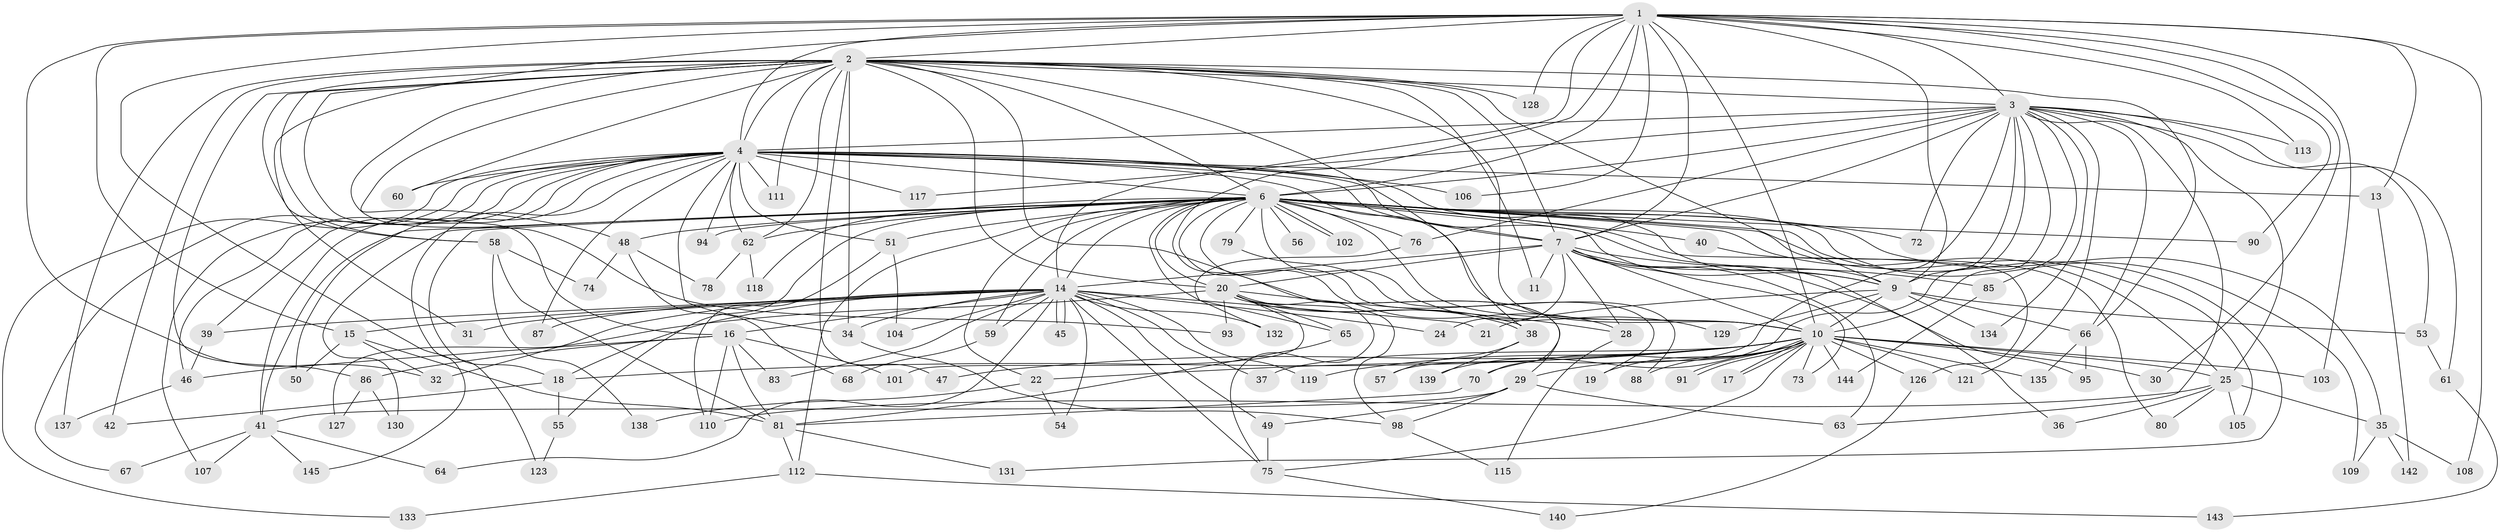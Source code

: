 // Generated by graph-tools (version 1.1) at 2025/51/02/27/25 19:51:47]
// undirected, 116 vertices, 261 edges
graph export_dot {
graph [start="1"]
  node [color=gray90,style=filled];
  1 [super="+8"];
  2 [super="+84"];
  3 [super="+96"];
  4 [super="+5"];
  6 [super="+12"];
  7 [super="+148"];
  9 [super="+52"];
  10 [super="+26"];
  11;
  13;
  14 [super="+27"];
  15 [super="+100"];
  16 [super="+146"];
  17;
  18 [super="+23"];
  19;
  20 [super="+71"];
  21;
  22;
  24;
  25 [super="+33"];
  28 [super="+44"];
  29 [super="+77"];
  30;
  31 [super="+136"];
  32 [super="+122"];
  34 [super="+147"];
  35;
  36;
  37;
  38 [super="+114"];
  39 [super="+125"];
  40;
  41 [super="+43"];
  42;
  45;
  46 [super="+69"];
  47;
  48;
  49 [super="+120"];
  50;
  51 [super="+97"];
  53;
  54;
  55;
  56;
  57;
  58;
  59;
  60;
  61;
  62 [super="+92"];
  63 [super="+116"];
  64;
  65 [super="+124"];
  66 [super="+82"];
  67;
  68;
  70;
  72;
  73;
  74;
  75 [super="+99"];
  76;
  78;
  79;
  80;
  81 [super="+89"];
  83;
  85;
  86;
  87;
  88;
  90;
  91;
  93;
  94;
  95;
  98 [super="+141"];
  101;
  102;
  103;
  104;
  105;
  106;
  107;
  108;
  109;
  110;
  111;
  112;
  113;
  115;
  117;
  118;
  119;
  121;
  123;
  126;
  127;
  128;
  129;
  130;
  131;
  132;
  133;
  134;
  135;
  137;
  138;
  139;
  140;
  142;
  143;
  144;
  145;
  1 -- 2 [weight=2];
  1 -- 3 [weight=2];
  1 -- 4 [weight=4];
  1 -- 6 [weight=2];
  1 -- 7 [weight=2];
  1 -- 9 [weight=3];
  1 -- 10 [weight=2];
  1 -- 13;
  1 -- 14;
  1 -- 32;
  1 -- 58;
  1 -- 90;
  1 -- 106;
  1 -- 108;
  1 -- 128;
  1 -- 70;
  1 -- 15;
  1 -- 145;
  1 -- 30;
  1 -- 103;
  1 -- 113;
  2 -- 3;
  2 -- 4 [weight=2];
  2 -- 6;
  2 -- 7;
  2 -- 9;
  2 -- 10;
  2 -- 11;
  2 -- 16;
  2 -- 20 [weight=2];
  2 -- 29;
  2 -- 31 [weight=2];
  2 -- 34;
  2 -- 42;
  2 -- 47;
  2 -- 48;
  2 -- 58;
  2 -- 60;
  2 -- 66;
  2 -- 86;
  2 -- 93;
  2 -- 111;
  2 -- 128;
  2 -- 137;
  2 -- 62;
  2 -- 38;
  3 -- 4 [weight=2];
  3 -- 6;
  3 -- 7;
  3 -- 9;
  3 -- 10;
  3 -- 25;
  3 -- 53 [weight=2];
  3 -- 57;
  3 -- 61;
  3 -- 63;
  3 -- 72;
  3 -- 76;
  3 -- 85;
  3 -- 113;
  3 -- 117;
  3 -- 121;
  3 -- 134;
  3 -- 139;
  3 -- 66;
  4 -- 6 [weight=2];
  4 -- 7 [weight=2];
  4 -- 9 [weight=2];
  4 -- 10 [weight=2];
  4 -- 13;
  4 -- 36;
  4 -- 51 [weight=2];
  4 -- 60;
  4 -- 62 [weight=2];
  4 -- 87;
  4 -- 94;
  4 -- 106;
  4 -- 111;
  4 -- 133;
  4 -- 67;
  4 -- 34;
  4 -- 39;
  4 -- 41;
  4 -- 107;
  4 -- 46;
  4 -- 50;
  4 -- 117;
  4 -- 123;
  6 -- 7;
  6 -- 9;
  6 -- 10 [weight=2];
  6 -- 14;
  6 -- 18;
  6 -- 19;
  6 -- 20;
  6 -- 22;
  6 -- 35;
  6 -- 40 [weight=2];
  6 -- 41;
  6 -- 55;
  6 -- 56 [weight=2];
  6 -- 59;
  6 -- 65;
  6 -- 72;
  6 -- 76;
  6 -- 79 [weight=2];
  6 -- 90;
  6 -- 94;
  6 -- 102;
  6 -- 102;
  6 -- 105;
  6 -- 109;
  6 -- 112;
  6 -- 118;
  6 -- 126;
  6 -- 129;
  6 -- 130;
  6 -- 131;
  6 -- 48;
  6 -- 62;
  6 -- 51;
  6 -- 28;
  6 -- 25;
  7 -- 9;
  7 -- 10;
  7 -- 11;
  7 -- 24;
  7 -- 28;
  7 -- 63;
  7 -- 73;
  7 -- 85;
  7 -- 95;
  7 -- 20;
  7 -- 14;
  9 -- 10;
  9 -- 21;
  9 -- 53;
  9 -- 129;
  9 -- 134;
  9 -- 66;
  10 -- 17;
  10 -- 17;
  10 -- 19;
  10 -- 22;
  10 -- 25;
  10 -- 29;
  10 -- 30;
  10 -- 37;
  10 -- 47;
  10 -- 70;
  10 -- 73;
  10 -- 75;
  10 -- 88;
  10 -- 91;
  10 -- 91;
  10 -- 103;
  10 -- 119;
  10 -- 121;
  10 -- 126;
  10 -- 135;
  10 -- 144;
  10 -- 18;
  13 -- 142;
  14 -- 15;
  14 -- 16;
  14 -- 18;
  14 -- 21;
  14 -- 24;
  14 -- 31;
  14 -- 32;
  14 -- 34;
  14 -- 37;
  14 -- 39;
  14 -- 45;
  14 -- 45;
  14 -- 49;
  14 -- 54;
  14 -- 59;
  14 -- 83;
  14 -- 87;
  14 -- 104;
  14 -- 119;
  14 -- 132;
  14 -- 64;
  14 -- 75;
  15 -- 50;
  15 -- 32;
  15 -- 81;
  16 -- 81;
  16 -- 83;
  16 -- 86;
  16 -- 101;
  16 -- 110;
  16 -- 46;
  18 -- 42;
  18 -- 55;
  20 -- 28;
  20 -- 38;
  20 -- 38;
  20 -- 65;
  20 -- 75;
  20 -- 93;
  20 -- 98;
  20 -- 101;
  20 -- 127;
  22 -- 54;
  22 -- 138;
  25 -- 36;
  25 -- 105;
  25 -- 110;
  25 -- 80;
  25 -- 35;
  28 -- 115;
  29 -- 49;
  29 -- 41;
  29 -- 98;
  29 -- 63 [weight=2];
  34 -- 98;
  35 -- 108;
  35 -- 109;
  35 -- 142;
  38 -- 57;
  38 -- 139;
  39 -- 46;
  40 -- 80;
  41 -- 145;
  41 -- 64;
  41 -- 67;
  41 -- 107;
  46 -- 137;
  48 -- 68;
  48 -- 74;
  48 -- 78;
  49 -- 75;
  51 -- 104;
  51 -- 110;
  53 -- 61;
  55 -- 123;
  58 -- 74;
  58 -- 81;
  58 -- 138;
  59 -- 68;
  61 -- 143;
  62 -- 78;
  62 -- 118;
  65 -- 81;
  66 -- 95;
  66 -- 135;
  70 -- 81;
  75 -- 140;
  76 -- 132;
  79 -- 88;
  81 -- 112;
  81 -- 131;
  85 -- 144;
  86 -- 127;
  86 -- 130;
  98 -- 115;
  112 -- 133;
  112 -- 143;
  126 -- 140;
}
